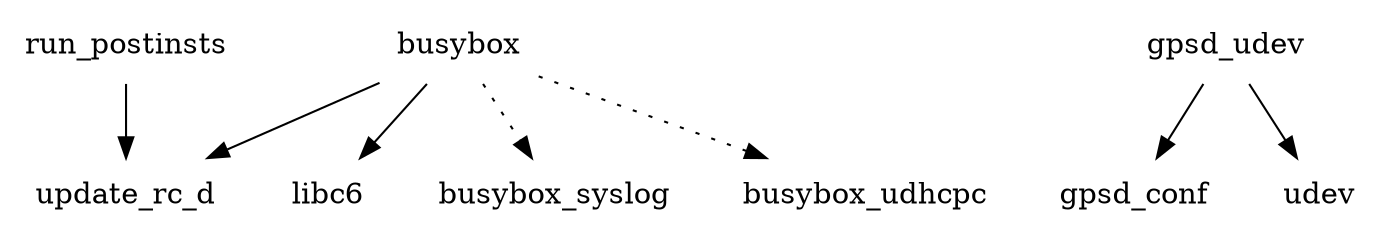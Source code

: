 digraph depends {
    node [shape=plaintext]
busybox -> update_rc_d;
busybox -> libc6;
busybox -> busybox_syslog [style=dotted];
busybox -> busybox_udhcpc [style=dotted];
gpsd_udev -> gpsd_conf;
gpsd_udev -> udev;
run_postinsts -> update_rc_d;
}
